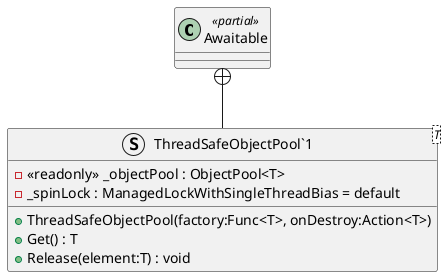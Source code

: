@startuml
class Awaitable <<partial>> {
}
struct "ThreadSafeObjectPool`1"<T> {
    - <<readonly>> _objectPool : ObjectPool<T>
    - _spinLock : ManagedLockWithSingleThreadBias = default
    + ThreadSafeObjectPool(factory:Func<T>, onDestroy:Action<T>)
    + Get() : T
    + Release(element:T) : void
}
Awaitable +-- "ThreadSafeObjectPool`1"
@enduml
